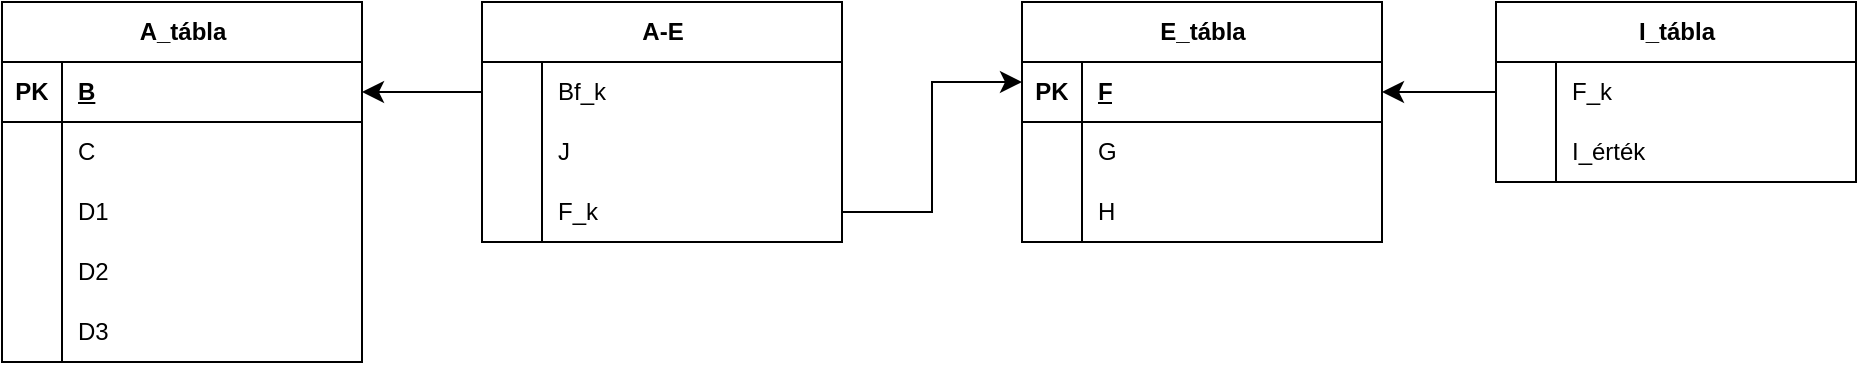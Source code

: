 <mxfile version="26.1.1">
  <diagram name="1 oldal" id="E_TKb9gRnA_F1lIf6yrw">
    <mxGraphModel dx="1861" dy="446" grid="1" gridSize="10" guides="1" tooltips="1" connect="1" arrows="1" fold="1" page="1" pageScale="1" pageWidth="827" pageHeight="1169" math="0" shadow="0">
      <root>
        <mxCell id="0" />
        <mxCell id="1" parent="0" />
        <mxCell id="U-FbsuCLnnkzEvu-rYvh-85" value="A_tábla" style="shape=table;startSize=30;container=1;collapsible=1;childLayout=tableLayout;fixedRows=1;rowLines=0;fontStyle=1;align=center;resizeLast=1;html=1;" vertex="1" parent="1">
          <mxGeometry x="-100" y="200" width="180" height="180" as="geometry" />
        </mxCell>
        <mxCell id="U-FbsuCLnnkzEvu-rYvh-86" value="" style="shape=tableRow;horizontal=0;startSize=0;swimlaneHead=0;swimlaneBody=0;fillColor=none;collapsible=0;dropTarget=0;points=[[0,0.5],[1,0.5]];portConstraint=eastwest;top=0;left=0;right=0;bottom=1;" vertex="1" parent="U-FbsuCLnnkzEvu-rYvh-85">
          <mxGeometry y="30" width="180" height="30" as="geometry" />
        </mxCell>
        <mxCell id="U-FbsuCLnnkzEvu-rYvh-87" value="PK" style="shape=partialRectangle;connectable=0;fillColor=none;top=0;left=0;bottom=0;right=0;fontStyle=1;overflow=hidden;whiteSpace=wrap;html=1;" vertex="1" parent="U-FbsuCLnnkzEvu-rYvh-86">
          <mxGeometry width="30" height="30" as="geometry">
            <mxRectangle width="30" height="30" as="alternateBounds" />
          </mxGeometry>
        </mxCell>
        <mxCell id="U-FbsuCLnnkzEvu-rYvh-88" value="B" style="shape=partialRectangle;connectable=0;fillColor=none;top=0;left=0;bottom=0;right=0;align=left;spacingLeft=6;fontStyle=5;overflow=hidden;whiteSpace=wrap;html=1;" vertex="1" parent="U-FbsuCLnnkzEvu-rYvh-86">
          <mxGeometry x="30" width="150" height="30" as="geometry">
            <mxRectangle width="150" height="30" as="alternateBounds" />
          </mxGeometry>
        </mxCell>
        <mxCell id="U-FbsuCLnnkzEvu-rYvh-89" value="" style="shape=tableRow;horizontal=0;startSize=0;swimlaneHead=0;swimlaneBody=0;fillColor=none;collapsible=0;dropTarget=0;points=[[0,0.5],[1,0.5]];portConstraint=eastwest;top=0;left=0;right=0;bottom=0;" vertex="1" parent="U-FbsuCLnnkzEvu-rYvh-85">
          <mxGeometry y="60" width="180" height="30" as="geometry" />
        </mxCell>
        <mxCell id="U-FbsuCLnnkzEvu-rYvh-90" value="" style="shape=partialRectangle;connectable=0;fillColor=none;top=0;left=0;bottom=0;right=0;editable=1;overflow=hidden;whiteSpace=wrap;html=1;" vertex="1" parent="U-FbsuCLnnkzEvu-rYvh-89">
          <mxGeometry width="30" height="30" as="geometry">
            <mxRectangle width="30" height="30" as="alternateBounds" />
          </mxGeometry>
        </mxCell>
        <mxCell id="U-FbsuCLnnkzEvu-rYvh-91" value="C" style="shape=partialRectangle;connectable=0;fillColor=none;top=0;left=0;bottom=0;right=0;align=left;spacingLeft=6;overflow=hidden;whiteSpace=wrap;html=1;" vertex="1" parent="U-FbsuCLnnkzEvu-rYvh-89">
          <mxGeometry x="30" width="150" height="30" as="geometry">
            <mxRectangle width="150" height="30" as="alternateBounds" />
          </mxGeometry>
        </mxCell>
        <mxCell id="U-FbsuCLnnkzEvu-rYvh-92" value="" style="shape=tableRow;horizontal=0;startSize=0;swimlaneHead=0;swimlaneBody=0;fillColor=none;collapsible=0;dropTarget=0;points=[[0,0.5],[1,0.5]];portConstraint=eastwest;top=0;left=0;right=0;bottom=0;" vertex="1" parent="U-FbsuCLnnkzEvu-rYvh-85">
          <mxGeometry y="90" width="180" height="30" as="geometry" />
        </mxCell>
        <mxCell id="U-FbsuCLnnkzEvu-rYvh-93" value="" style="shape=partialRectangle;connectable=0;fillColor=none;top=0;left=0;bottom=0;right=0;editable=1;overflow=hidden;whiteSpace=wrap;html=1;" vertex="1" parent="U-FbsuCLnnkzEvu-rYvh-92">
          <mxGeometry width="30" height="30" as="geometry">
            <mxRectangle width="30" height="30" as="alternateBounds" />
          </mxGeometry>
        </mxCell>
        <mxCell id="U-FbsuCLnnkzEvu-rYvh-94" value="D1" style="shape=partialRectangle;connectable=0;fillColor=none;top=0;left=0;bottom=0;right=0;align=left;spacingLeft=6;overflow=hidden;whiteSpace=wrap;html=1;" vertex="1" parent="U-FbsuCLnnkzEvu-rYvh-92">
          <mxGeometry x="30" width="150" height="30" as="geometry">
            <mxRectangle width="150" height="30" as="alternateBounds" />
          </mxGeometry>
        </mxCell>
        <mxCell id="U-FbsuCLnnkzEvu-rYvh-95" value="" style="shape=tableRow;horizontal=0;startSize=0;swimlaneHead=0;swimlaneBody=0;fillColor=none;collapsible=0;dropTarget=0;points=[[0,0.5],[1,0.5]];portConstraint=eastwest;top=0;left=0;right=0;bottom=0;" vertex="1" parent="U-FbsuCLnnkzEvu-rYvh-85">
          <mxGeometry y="120" width="180" height="30" as="geometry" />
        </mxCell>
        <mxCell id="U-FbsuCLnnkzEvu-rYvh-96" value="" style="shape=partialRectangle;connectable=0;fillColor=none;top=0;left=0;bottom=0;right=0;editable=1;overflow=hidden;whiteSpace=wrap;html=1;" vertex="1" parent="U-FbsuCLnnkzEvu-rYvh-95">
          <mxGeometry width="30" height="30" as="geometry">
            <mxRectangle width="30" height="30" as="alternateBounds" />
          </mxGeometry>
        </mxCell>
        <mxCell id="U-FbsuCLnnkzEvu-rYvh-97" value="D2" style="shape=partialRectangle;connectable=0;fillColor=none;top=0;left=0;bottom=0;right=0;align=left;spacingLeft=6;overflow=hidden;whiteSpace=wrap;html=1;" vertex="1" parent="U-FbsuCLnnkzEvu-rYvh-95">
          <mxGeometry x="30" width="150" height="30" as="geometry">
            <mxRectangle width="150" height="30" as="alternateBounds" />
          </mxGeometry>
        </mxCell>
        <mxCell id="U-FbsuCLnnkzEvu-rYvh-102" style="shape=tableRow;horizontal=0;startSize=0;swimlaneHead=0;swimlaneBody=0;fillColor=none;collapsible=0;dropTarget=0;points=[[0,0.5],[1,0.5]];portConstraint=eastwest;top=0;left=0;right=0;bottom=0;" vertex="1" parent="U-FbsuCLnnkzEvu-rYvh-85">
          <mxGeometry y="150" width="180" height="30" as="geometry" />
        </mxCell>
        <mxCell id="U-FbsuCLnnkzEvu-rYvh-103" style="shape=partialRectangle;connectable=0;fillColor=none;top=0;left=0;bottom=0;right=0;editable=1;overflow=hidden;whiteSpace=wrap;html=1;" vertex="1" parent="U-FbsuCLnnkzEvu-rYvh-102">
          <mxGeometry width="30" height="30" as="geometry">
            <mxRectangle width="30" height="30" as="alternateBounds" />
          </mxGeometry>
        </mxCell>
        <mxCell id="U-FbsuCLnnkzEvu-rYvh-104" value="D3" style="shape=partialRectangle;connectable=0;fillColor=none;top=0;left=0;bottom=0;right=0;align=left;spacingLeft=6;overflow=hidden;whiteSpace=wrap;html=1;" vertex="1" parent="U-FbsuCLnnkzEvu-rYvh-102">
          <mxGeometry x="30" width="150" height="30" as="geometry">
            <mxRectangle width="150" height="30" as="alternateBounds" />
          </mxGeometry>
        </mxCell>
        <mxCell id="U-FbsuCLnnkzEvu-rYvh-105" value="A-E" style="shape=table;startSize=30;container=1;collapsible=1;childLayout=tableLayout;fixedRows=1;rowLines=0;fontStyle=1;align=center;resizeLast=1;html=1;" vertex="1" parent="1">
          <mxGeometry x="140" y="200" width="180" height="120" as="geometry" />
        </mxCell>
        <mxCell id="U-FbsuCLnnkzEvu-rYvh-131" style="shape=tableRow;horizontal=0;startSize=0;swimlaneHead=0;swimlaneBody=0;fillColor=none;collapsible=0;dropTarget=0;points=[[0,0.5],[1,0.5]];portConstraint=eastwest;top=0;left=0;right=0;bottom=0;" vertex="1" parent="U-FbsuCLnnkzEvu-rYvh-105">
          <mxGeometry y="30" width="180" height="30" as="geometry" />
        </mxCell>
        <mxCell id="U-FbsuCLnnkzEvu-rYvh-132" style="shape=partialRectangle;connectable=0;fillColor=none;top=0;left=0;bottom=0;right=0;editable=1;overflow=hidden;whiteSpace=wrap;html=1;" vertex="1" parent="U-FbsuCLnnkzEvu-rYvh-131">
          <mxGeometry width="30" height="30" as="geometry">
            <mxRectangle width="30" height="30" as="alternateBounds" />
          </mxGeometry>
        </mxCell>
        <mxCell id="U-FbsuCLnnkzEvu-rYvh-133" value="Bf_k" style="shape=partialRectangle;connectable=0;fillColor=none;top=0;left=0;bottom=0;right=0;align=left;spacingLeft=6;overflow=hidden;whiteSpace=wrap;html=1;" vertex="1" parent="U-FbsuCLnnkzEvu-rYvh-131">
          <mxGeometry x="30" width="150" height="30" as="geometry">
            <mxRectangle width="150" height="30" as="alternateBounds" />
          </mxGeometry>
        </mxCell>
        <mxCell id="U-FbsuCLnnkzEvu-rYvh-109" value="" style="shape=tableRow;horizontal=0;startSize=0;swimlaneHead=0;swimlaneBody=0;fillColor=none;collapsible=0;dropTarget=0;points=[[0,0.5],[1,0.5]];portConstraint=eastwest;top=0;left=0;right=0;bottom=0;" vertex="1" parent="U-FbsuCLnnkzEvu-rYvh-105">
          <mxGeometry y="60" width="180" height="30" as="geometry" />
        </mxCell>
        <mxCell id="U-FbsuCLnnkzEvu-rYvh-110" value="" style="shape=partialRectangle;connectable=0;fillColor=none;top=0;left=0;bottom=0;right=0;editable=1;overflow=hidden;whiteSpace=wrap;html=1;" vertex="1" parent="U-FbsuCLnnkzEvu-rYvh-109">
          <mxGeometry width="30" height="30" as="geometry">
            <mxRectangle width="30" height="30" as="alternateBounds" />
          </mxGeometry>
        </mxCell>
        <mxCell id="U-FbsuCLnnkzEvu-rYvh-111" value="J" style="shape=partialRectangle;connectable=0;fillColor=none;top=0;left=0;bottom=0;right=0;align=left;spacingLeft=6;overflow=hidden;whiteSpace=wrap;html=1;" vertex="1" parent="U-FbsuCLnnkzEvu-rYvh-109">
          <mxGeometry x="30" width="150" height="30" as="geometry">
            <mxRectangle width="150" height="30" as="alternateBounds" />
          </mxGeometry>
        </mxCell>
        <mxCell id="U-FbsuCLnnkzEvu-rYvh-112" value="" style="shape=tableRow;horizontal=0;startSize=0;swimlaneHead=0;swimlaneBody=0;fillColor=none;collapsible=0;dropTarget=0;points=[[0,0.5],[1,0.5]];portConstraint=eastwest;top=0;left=0;right=0;bottom=0;" vertex="1" parent="U-FbsuCLnnkzEvu-rYvh-105">
          <mxGeometry y="90" width="180" height="30" as="geometry" />
        </mxCell>
        <mxCell id="U-FbsuCLnnkzEvu-rYvh-113" value="" style="shape=partialRectangle;connectable=0;fillColor=none;top=0;left=0;bottom=0;right=0;editable=1;overflow=hidden;whiteSpace=wrap;html=1;" vertex="1" parent="U-FbsuCLnnkzEvu-rYvh-112">
          <mxGeometry width="30" height="30" as="geometry">
            <mxRectangle width="30" height="30" as="alternateBounds" />
          </mxGeometry>
        </mxCell>
        <mxCell id="U-FbsuCLnnkzEvu-rYvh-114" value="F_k" style="shape=partialRectangle;connectable=0;fillColor=none;top=0;left=0;bottom=0;right=0;align=left;spacingLeft=6;overflow=hidden;whiteSpace=wrap;html=1;" vertex="1" parent="U-FbsuCLnnkzEvu-rYvh-112">
          <mxGeometry x="30" width="150" height="30" as="geometry">
            <mxRectangle width="150" height="30" as="alternateBounds" />
          </mxGeometry>
        </mxCell>
        <mxCell id="U-FbsuCLnnkzEvu-rYvh-134" value="E_tábla" style="shape=table;startSize=30;container=1;collapsible=1;childLayout=tableLayout;fixedRows=1;rowLines=0;fontStyle=1;align=center;resizeLast=1;html=1;" vertex="1" parent="1">
          <mxGeometry x="410" y="200" width="180" height="120" as="geometry" />
        </mxCell>
        <mxCell id="U-FbsuCLnnkzEvu-rYvh-135" value="" style="shape=tableRow;horizontal=0;startSize=0;swimlaneHead=0;swimlaneBody=0;fillColor=none;collapsible=0;dropTarget=0;points=[[0,0.5],[1,0.5]];portConstraint=eastwest;top=0;left=0;right=0;bottom=1;" vertex="1" parent="U-FbsuCLnnkzEvu-rYvh-134">
          <mxGeometry y="30" width="180" height="30" as="geometry" />
        </mxCell>
        <mxCell id="U-FbsuCLnnkzEvu-rYvh-136" value="PK" style="shape=partialRectangle;connectable=0;fillColor=none;top=0;left=0;bottom=0;right=0;fontStyle=1;overflow=hidden;whiteSpace=wrap;html=1;" vertex="1" parent="U-FbsuCLnnkzEvu-rYvh-135">
          <mxGeometry width="30" height="30" as="geometry">
            <mxRectangle width="30" height="30" as="alternateBounds" />
          </mxGeometry>
        </mxCell>
        <mxCell id="U-FbsuCLnnkzEvu-rYvh-137" value="F" style="shape=partialRectangle;connectable=0;fillColor=none;top=0;left=0;bottom=0;right=0;align=left;spacingLeft=6;fontStyle=5;overflow=hidden;whiteSpace=wrap;html=1;" vertex="1" parent="U-FbsuCLnnkzEvu-rYvh-135">
          <mxGeometry x="30" width="150" height="30" as="geometry">
            <mxRectangle width="150" height="30" as="alternateBounds" />
          </mxGeometry>
        </mxCell>
        <mxCell id="U-FbsuCLnnkzEvu-rYvh-138" value="" style="shape=tableRow;horizontal=0;startSize=0;swimlaneHead=0;swimlaneBody=0;fillColor=none;collapsible=0;dropTarget=0;points=[[0,0.5],[1,0.5]];portConstraint=eastwest;top=0;left=0;right=0;bottom=0;" vertex="1" parent="U-FbsuCLnnkzEvu-rYvh-134">
          <mxGeometry y="60" width="180" height="30" as="geometry" />
        </mxCell>
        <mxCell id="U-FbsuCLnnkzEvu-rYvh-139" value="" style="shape=partialRectangle;connectable=0;fillColor=none;top=0;left=0;bottom=0;right=0;editable=1;overflow=hidden;whiteSpace=wrap;html=1;" vertex="1" parent="U-FbsuCLnnkzEvu-rYvh-138">
          <mxGeometry width="30" height="30" as="geometry">
            <mxRectangle width="30" height="30" as="alternateBounds" />
          </mxGeometry>
        </mxCell>
        <mxCell id="U-FbsuCLnnkzEvu-rYvh-140" value="G" style="shape=partialRectangle;connectable=0;fillColor=none;top=0;left=0;bottom=0;right=0;align=left;spacingLeft=6;overflow=hidden;whiteSpace=wrap;html=1;" vertex="1" parent="U-FbsuCLnnkzEvu-rYvh-138">
          <mxGeometry x="30" width="150" height="30" as="geometry">
            <mxRectangle width="150" height="30" as="alternateBounds" />
          </mxGeometry>
        </mxCell>
        <mxCell id="U-FbsuCLnnkzEvu-rYvh-141" value="" style="shape=tableRow;horizontal=0;startSize=0;swimlaneHead=0;swimlaneBody=0;fillColor=none;collapsible=0;dropTarget=0;points=[[0,0.5],[1,0.5]];portConstraint=eastwest;top=0;left=0;right=0;bottom=0;" vertex="1" parent="U-FbsuCLnnkzEvu-rYvh-134">
          <mxGeometry y="90" width="180" height="30" as="geometry" />
        </mxCell>
        <mxCell id="U-FbsuCLnnkzEvu-rYvh-142" value="" style="shape=partialRectangle;connectable=0;fillColor=none;top=0;left=0;bottom=0;right=0;editable=1;overflow=hidden;whiteSpace=wrap;html=1;" vertex="1" parent="U-FbsuCLnnkzEvu-rYvh-141">
          <mxGeometry width="30" height="30" as="geometry">
            <mxRectangle width="30" height="30" as="alternateBounds" />
          </mxGeometry>
        </mxCell>
        <mxCell id="U-FbsuCLnnkzEvu-rYvh-143" value="H" style="shape=partialRectangle;connectable=0;fillColor=none;top=0;left=0;bottom=0;right=0;align=left;spacingLeft=6;overflow=hidden;whiteSpace=wrap;html=1;" vertex="1" parent="U-FbsuCLnnkzEvu-rYvh-141">
          <mxGeometry x="30" width="150" height="30" as="geometry">
            <mxRectangle width="150" height="30" as="alternateBounds" />
          </mxGeometry>
        </mxCell>
        <mxCell id="U-FbsuCLnnkzEvu-rYvh-147" value="I_tábla" style="shape=table;startSize=30;container=1;collapsible=1;childLayout=tableLayout;fixedRows=1;rowLines=0;fontStyle=1;align=center;resizeLast=1;html=1;" vertex="1" parent="1">
          <mxGeometry x="647" y="200" width="180" height="90" as="geometry" />
        </mxCell>
        <mxCell id="U-FbsuCLnnkzEvu-rYvh-151" value="" style="shape=tableRow;horizontal=0;startSize=0;swimlaneHead=0;swimlaneBody=0;fillColor=none;collapsible=0;dropTarget=0;points=[[0,0.5],[1,0.5]];portConstraint=eastwest;top=0;left=0;right=0;bottom=0;" vertex="1" parent="U-FbsuCLnnkzEvu-rYvh-147">
          <mxGeometry y="30" width="180" height="30" as="geometry" />
        </mxCell>
        <mxCell id="U-FbsuCLnnkzEvu-rYvh-152" value="" style="shape=partialRectangle;connectable=0;fillColor=none;top=0;left=0;bottom=0;right=0;editable=1;overflow=hidden;whiteSpace=wrap;html=1;" vertex="1" parent="U-FbsuCLnnkzEvu-rYvh-151">
          <mxGeometry width="30" height="30" as="geometry">
            <mxRectangle width="30" height="30" as="alternateBounds" />
          </mxGeometry>
        </mxCell>
        <mxCell id="U-FbsuCLnnkzEvu-rYvh-153" value="F_k" style="shape=partialRectangle;connectable=0;fillColor=none;top=0;left=0;bottom=0;right=0;align=left;spacingLeft=6;overflow=hidden;whiteSpace=wrap;html=1;" vertex="1" parent="U-FbsuCLnnkzEvu-rYvh-151">
          <mxGeometry x="30" width="150" height="30" as="geometry">
            <mxRectangle width="150" height="30" as="alternateBounds" />
          </mxGeometry>
        </mxCell>
        <mxCell id="U-FbsuCLnnkzEvu-rYvh-154" value="" style="shape=tableRow;horizontal=0;startSize=0;swimlaneHead=0;swimlaneBody=0;fillColor=none;collapsible=0;dropTarget=0;points=[[0,0.5],[1,0.5]];portConstraint=eastwest;top=0;left=0;right=0;bottom=0;" vertex="1" parent="U-FbsuCLnnkzEvu-rYvh-147">
          <mxGeometry y="60" width="180" height="30" as="geometry" />
        </mxCell>
        <mxCell id="U-FbsuCLnnkzEvu-rYvh-155" value="" style="shape=partialRectangle;connectable=0;fillColor=none;top=0;left=0;bottom=0;right=0;editable=1;overflow=hidden;whiteSpace=wrap;html=1;" vertex="1" parent="U-FbsuCLnnkzEvu-rYvh-154">
          <mxGeometry width="30" height="30" as="geometry">
            <mxRectangle width="30" height="30" as="alternateBounds" />
          </mxGeometry>
        </mxCell>
        <mxCell id="U-FbsuCLnnkzEvu-rYvh-156" value="I_érték" style="shape=partialRectangle;connectable=0;fillColor=none;top=0;left=0;bottom=0;right=0;align=left;spacingLeft=6;overflow=hidden;whiteSpace=wrap;html=1;" vertex="1" parent="U-FbsuCLnnkzEvu-rYvh-154">
          <mxGeometry x="30" width="150" height="30" as="geometry">
            <mxRectangle width="150" height="30" as="alternateBounds" />
          </mxGeometry>
        </mxCell>
        <mxCell id="U-FbsuCLnnkzEvu-rYvh-165" value="" style="edgeStyle=elbowEdgeStyle;elbow=vertical;endArrow=classic;html=1;curved=0;rounded=0;endSize=8;startSize=8;entryX=1;entryY=0.5;entryDx=0;entryDy=0;exitX=0;exitY=0.5;exitDx=0;exitDy=0;" edge="1" parent="1" source="U-FbsuCLnnkzEvu-rYvh-131" target="U-FbsuCLnnkzEvu-rYvh-86">
          <mxGeometry width="50" height="50" relative="1" as="geometry">
            <mxPoint x="130" y="250" as="sourcePoint" />
            <mxPoint x="180" y="200" as="targetPoint" />
          </mxGeometry>
        </mxCell>
        <mxCell id="U-FbsuCLnnkzEvu-rYvh-167" value="" style="edgeStyle=elbowEdgeStyle;elbow=horizontal;endArrow=classic;html=1;curved=0;rounded=0;endSize=8;startSize=8;exitX=1;exitY=0.5;exitDx=0;exitDy=0;" edge="1" parent="1" source="U-FbsuCLnnkzEvu-rYvh-112">
          <mxGeometry width="50" height="50" relative="1" as="geometry">
            <mxPoint x="360" y="290" as="sourcePoint" />
            <mxPoint x="410" y="240" as="targetPoint" />
          </mxGeometry>
        </mxCell>
        <mxCell id="U-FbsuCLnnkzEvu-rYvh-168" value="" style="edgeStyle=elbowEdgeStyle;elbow=vertical;endArrow=classic;html=1;curved=0;rounded=0;endSize=8;startSize=8;entryX=1;entryY=0.5;entryDx=0;entryDy=0;exitX=0;exitY=0.5;exitDx=0;exitDy=0;" edge="1" parent="1" source="U-FbsuCLnnkzEvu-rYvh-151" target="U-FbsuCLnnkzEvu-rYvh-135">
          <mxGeometry width="50" height="50" relative="1" as="geometry">
            <mxPoint x="647" y="260" as="sourcePoint" />
            <mxPoint x="697" y="210" as="targetPoint" />
          </mxGeometry>
        </mxCell>
      </root>
    </mxGraphModel>
  </diagram>
</mxfile>
